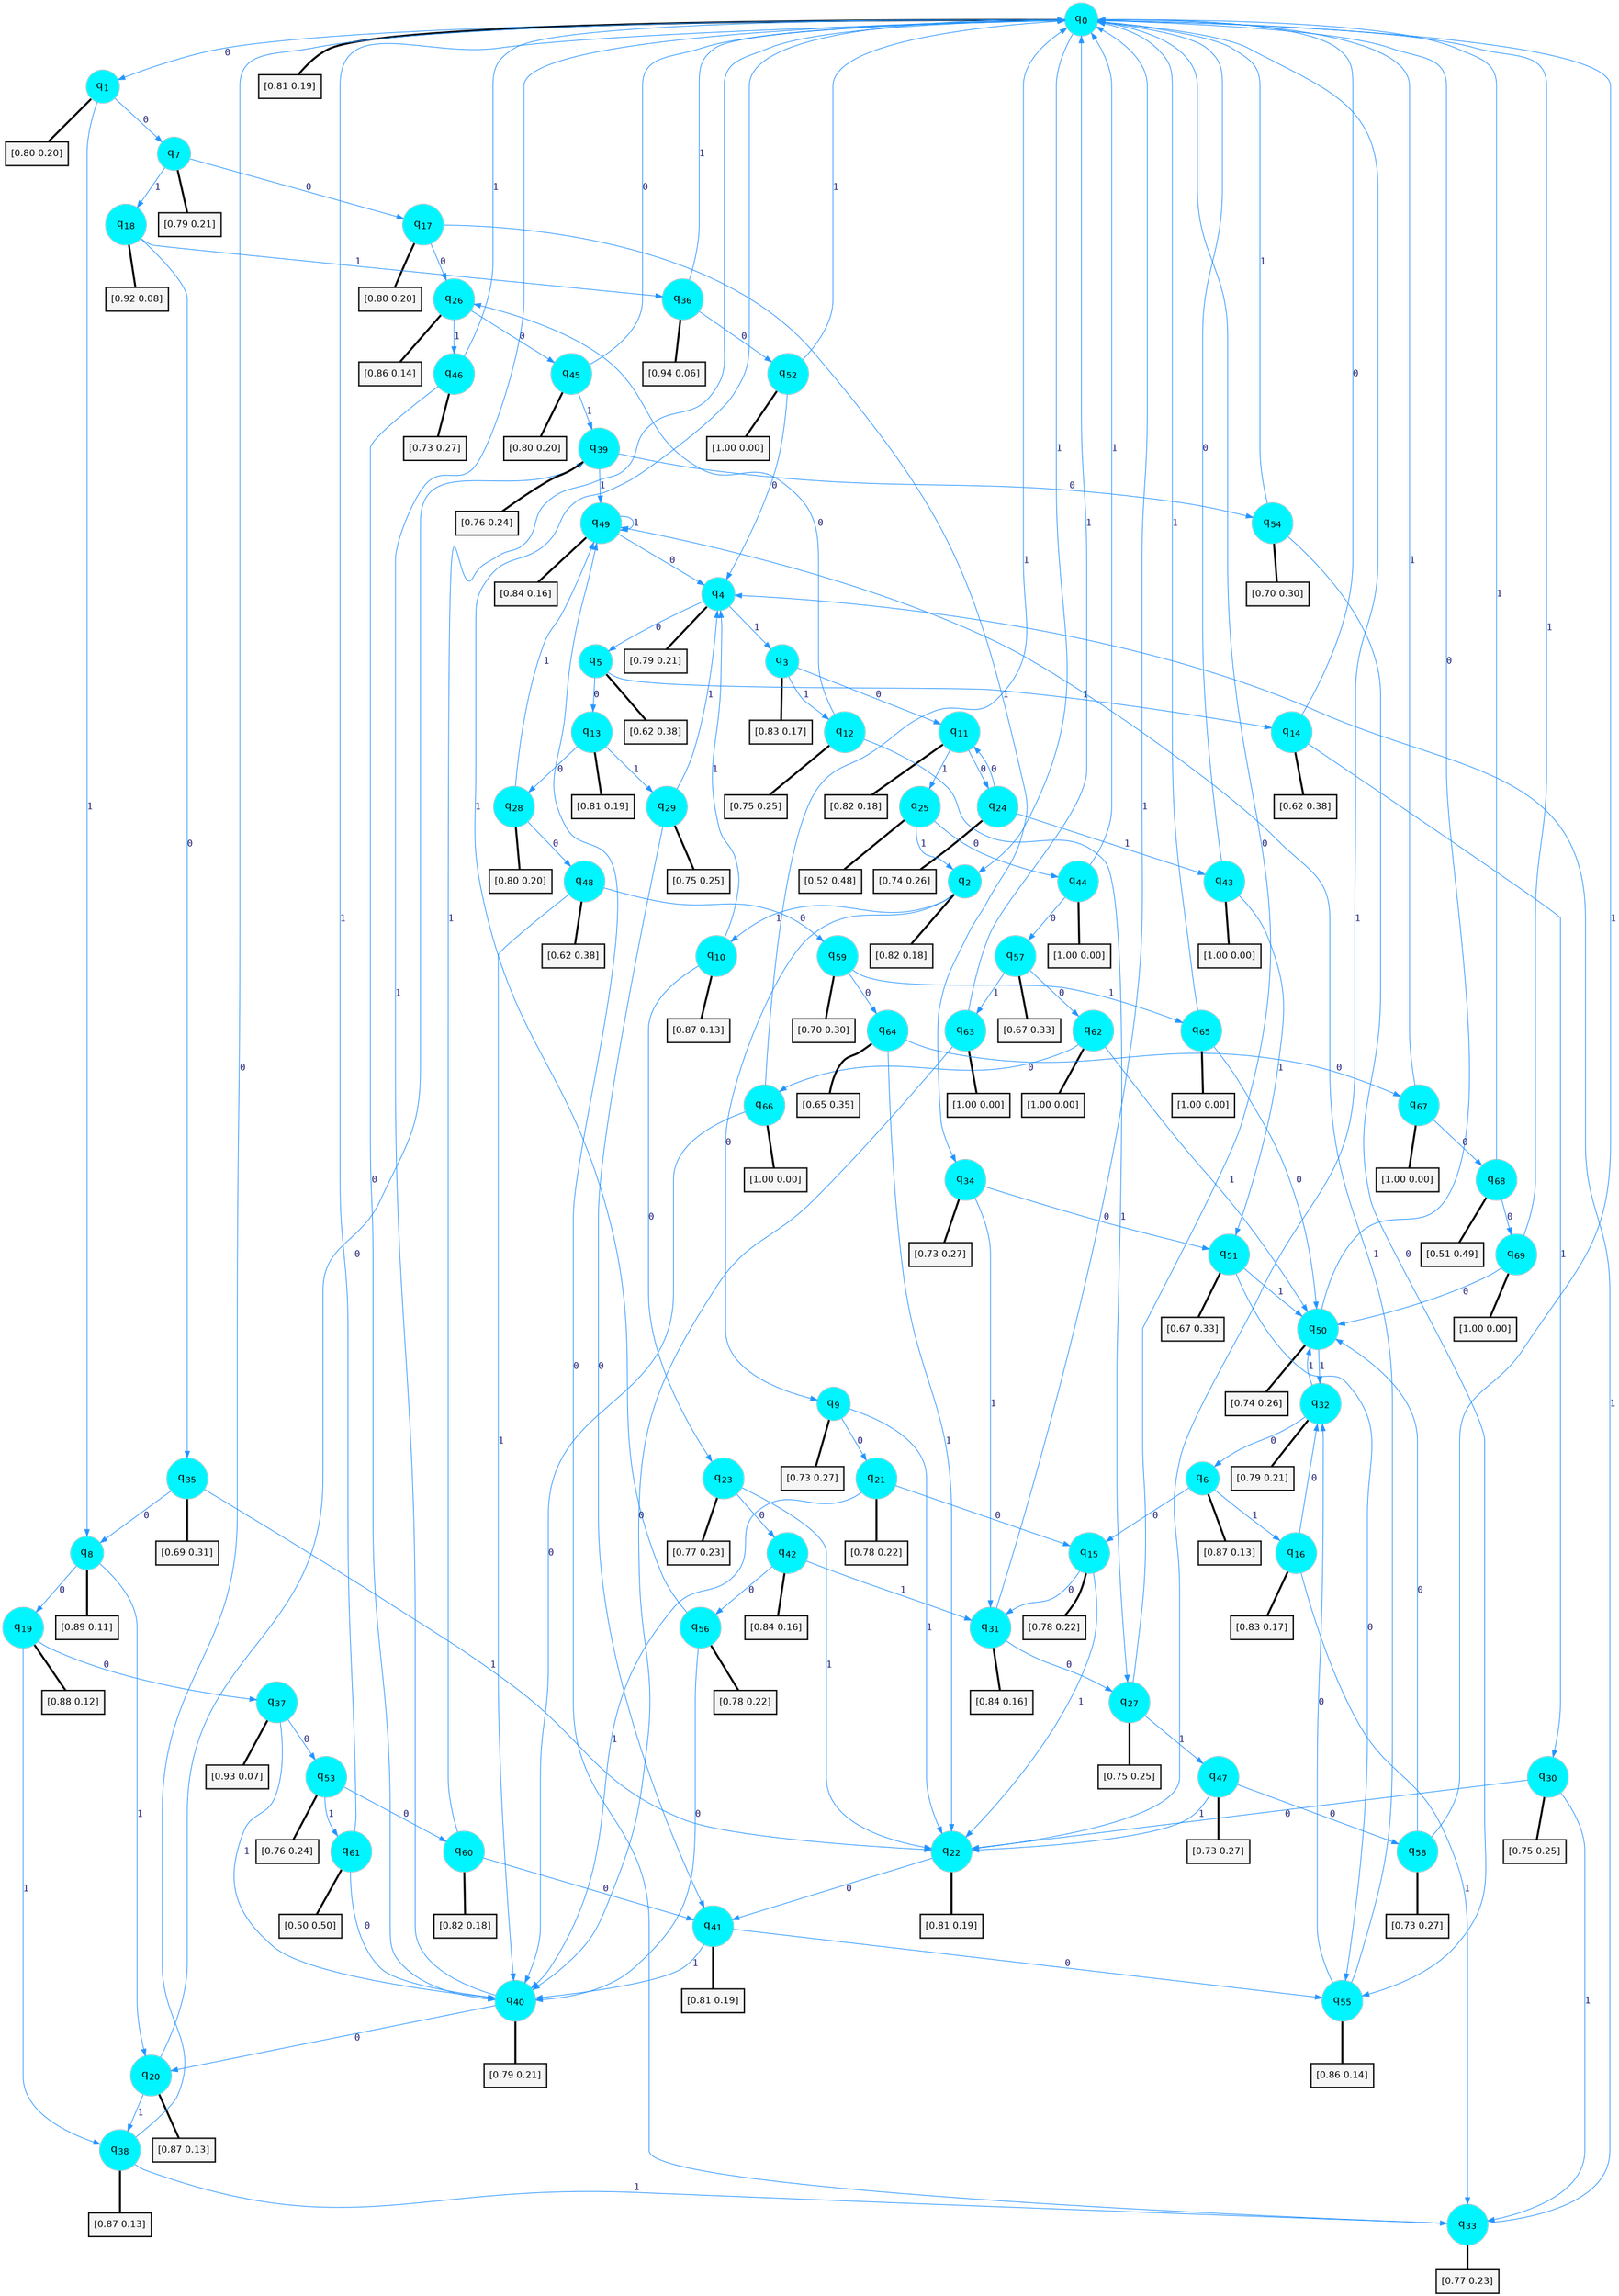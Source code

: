 digraph G {
graph [
bgcolor=transparent, dpi=300, rankdir=TD, size="40,25"];
node [
color=gray, fillcolor=turquoise1, fontcolor=black, fontname=Helvetica, fontsize=16, fontweight=bold, shape=circle, style=filled];
edge [
arrowsize=1, color=dodgerblue1, fontcolor=midnightblue, fontname=courier, fontweight=bold, penwidth=1, style=solid, weight=20];
0[label=<q<SUB>0</SUB>>];
1[label=<q<SUB>1</SUB>>];
2[label=<q<SUB>2</SUB>>];
3[label=<q<SUB>3</SUB>>];
4[label=<q<SUB>4</SUB>>];
5[label=<q<SUB>5</SUB>>];
6[label=<q<SUB>6</SUB>>];
7[label=<q<SUB>7</SUB>>];
8[label=<q<SUB>8</SUB>>];
9[label=<q<SUB>9</SUB>>];
10[label=<q<SUB>10</SUB>>];
11[label=<q<SUB>11</SUB>>];
12[label=<q<SUB>12</SUB>>];
13[label=<q<SUB>13</SUB>>];
14[label=<q<SUB>14</SUB>>];
15[label=<q<SUB>15</SUB>>];
16[label=<q<SUB>16</SUB>>];
17[label=<q<SUB>17</SUB>>];
18[label=<q<SUB>18</SUB>>];
19[label=<q<SUB>19</SUB>>];
20[label=<q<SUB>20</SUB>>];
21[label=<q<SUB>21</SUB>>];
22[label=<q<SUB>22</SUB>>];
23[label=<q<SUB>23</SUB>>];
24[label=<q<SUB>24</SUB>>];
25[label=<q<SUB>25</SUB>>];
26[label=<q<SUB>26</SUB>>];
27[label=<q<SUB>27</SUB>>];
28[label=<q<SUB>28</SUB>>];
29[label=<q<SUB>29</SUB>>];
30[label=<q<SUB>30</SUB>>];
31[label=<q<SUB>31</SUB>>];
32[label=<q<SUB>32</SUB>>];
33[label=<q<SUB>33</SUB>>];
34[label=<q<SUB>34</SUB>>];
35[label=<q<SUB>35</SUB>>];
36[label=<q<SUB>36</SUB>>];
37[label=<q<SUB>37</SUB>>];
38[label=<q<SUB>38</SUB>>];
39[label=<q<SUB>39</SUB>>];
40[label=<q<SUB>40</SUB>>];
41[label=<q<SUB>41</SUB>>];
42[label=<q<SUB>42</SUB>>];
43[label=<q<SUB>43</SUB>>];
44[label=<q<SUB>44</SUB>>];
45[label=<q<SUB>45</SUB>>];
46[label=<q<SUB>46</SUB>>];
47[label=<q<SUB>47</SUB>>];
48[label=<q<SUB>48</SUB>>];
49[label=<q<SUB>49</SUB>>];
50[label=<q<SUB>50</SUB>>];
51[label=<q<SUB>51</SUB>>];
52[label=<q<SUB>52</SUB>>];
53[label=<q<SUB>53</SUB>>];
54[label=<q<SUB>54</SUB>>];
55[label=<q<SUB>55</SUB>>];
56[label=<q<SUB>56</SUB>>];
57[label=<q<SUB>57</SUB>>];
58[label=<q<SUB>58</SUB>>];
59[label=<q<SUB>59</SUB>>];
60[label=<q<SUB>60</SUB>>];
61[label=<q<SUB>61</SUB>>];
62[label=<q<SUB>62</SUB>>];
63[label=<q<SUB>63</SUB>>];
64[label=<q<SUB>64</SUB>>];
65[label=<q<SUB>65</SUB>>];
66[label=<q<SUB>66</SUB>>];
67[label=<q<SUB>67</SUB>>];
68[label=<q<SUB>68</SUB>>];
69[label=<q<SUB>69</SUB>>];
70[label="[0.81 0.19]", shape=box,fontcolor=black, fontname=Helvetica, fontsize=14, penwidth=2, fillcolor=whitesmoke,color=black];
71[label="[0.80 0.20]", shape=box,fontcolor=black, fontname=Helvetica, fontsize=14, penwidth=2, fillcolor=whitesmoke,color=black];
72[label="[0.82 0.18]", shape=box,fontcolor=black, fontname=Helvetica, fontsize=14, penwidth=2, fillcolor=whitesmoke,color=black];
73[label="[0.83 0.17]", shape=box,fontcolor=black, fontname=Helvetica, fontsize=14, penwidth=2, fillcolor=whitesmoke,color=black];
74[label="[0.79 0.21]", shape=box,fontcolor=black, fontname=Helvetica, fontsize=14, penwidth=2, fillcolor=whitesmoke,color=black];
75[label="[0.62 0.38]", shape=box,fontcolor=black, fontname=Helvetica, fontsize=14, penwidth=2, fillcolor=whitesmoke,color=black];
76[label="[0.87 0.13]", shape=box,fontcolor=black, fontname=Helvetica, fontsize=14, penwidth=2, fillcolor=whitesmoke,color=black];
77[label="[0.79 0.21]", shape=box,fontcolor=black, fontname=Helvetica, fontsize=14, penwidth=2, fillcolor=whitesmoke,color=black];
78[label="[0.89 0.11]", shape=box,fontcolor=black, fontname=Helvetica, fontsize=14, penwidth=2, fillcolor=whitesmoke,color=black];
79[label="[0.73 0.27]", shape=box,fontcolor=black, fontname=Helvetica, fontsize=14, penwidth=2, fillcolor=whitesmoke,color=black];
80[label="[0.87 0.13]", shape=box,fontcolor=black, fontname=Helvetica, fontsize=14, penwidth=2, fillcolor=whitesmoke,color=black];
81[label="[0.82 0.18]", shape=box,fontcolor=black, fontname=Helvetica, fontsize=14, penwidth=2, fillcolor=whitesmoke,color=black];
82[label="[0.75 0.25]", shape=box,fontcolor=black, fontname=Helvetica, fontsize=14, penwidth=2, fillcolor=whitesmoke,color=black];
83[label="[0.81 0.19]", shape=box,fontcolor=black, fontname=Helvetica, fontsize=14, penwidth=2, fillcolor=whitesmoke,color=black];
84[label="[0.62 0.38]", shape=box,fontcolor=black, fontname=Helvetica, fontsize=14, penwidth=2, fillcolor=whitesmoke,color=black];
85[label="[0.78 0.22]", shape=box,fontcolor=black, fontname=Helvetica, fontsize=14, penwidth=2, fillcolor=whitesmoke,color=black];
86[label="[0.83 0.17]", shape=box,fontcolor=black, fontname=Helvetica, fontsize=14, penwidth=2, fillcolor=whitesmoke,color=black];
87[label="[0.80 0.20]", shape=box,fontcolor=black, fontname=Helvetica, fontsize=14, penwidth=2, fillcolor=whitesmoke,color=black];
88[label="[0.92 0.08]", shape=box,fontcolor=black, fontname=Helvetica, fontsize=14, penwidth=2, fillcolor=whitesmoke,color=black];
89[label="[0.88 0.12]", shape=box,fontcolor=black, fontname=Helvetica, fontsize=14, penwidth=2, fillcolor=whitesmoke,color=black];
90[label="[0.87 0.13]", shape=box,fontcolor=black, fontname=Helvetica, fontsize=14, penwidth=2, fillcolor=whitesmoke,color=black];
91[label="[0.78 0.22]", shape=box,fontcolor=black, fontname=Helvetica, fontsize=14, penwidth=2, fillcolor=whitesmoke,color=black];
92[label="[0.81 0.19]", shape=box,fontcolor=black, fontname=Helvetica, fontsize=14, penwidth=2, fillcolor=whitesmoke,color=black];
93[label="[0.77 0.23]", shape=box,fontcolor=black, fontname=Helvetica, fontsize=14, penwidth=2, fillcolor=whitesmoke,color=black];
94[label="[0.74 0.26]", shape=box,fontcolor=black, fontname=Helvetica, fontsize=14, penwidth=2, fillcolor=whitesmoke,color=black];
95[label="[0.52 0.48]", shape=box,fontcolor=black, fontname=Helvetica, fontsize=14, penwidth=2, fillcolor=whitesmoke,color=black];
96[label="[0.86 0.14]", shape=box,fontcolor=black, fontname=Helvetica, fontsize=14, penwidth=2, fillcolor=whitesmoke,color=black];
97[label="[0.75 0.25]", shape=box,fontcolor=black, fontname=Helvetica, fontsize=14, penwidth=2, fillcolor=whitesmoke,color=black];
98[label="[0.80 0.20]", shape=box,fontcolor=black, fontname=Helvetica, fontsize=14, penwidth=2, fillcolor=whitesmoke,color=black];
99[label="[0.75 0.25]", shape=box,fontcolor=black, fontname=Helvetica, fontsize=14, penwidth=2, fillcolor=whitesmoke,color=black];
100[label="[0.75 0.25]", shape=box,fontcolor=black, fontname=Helvetica, fontsize=14, penwidth=2, fillcolor=whitesmoke,color=black];
101[label="[0.84 0.16]", shape=box,fontcolor=black, fontname=Helvetica, fontsize=14, penwidth=2, fillcolor=whitesmoke,color=black];
102[label="[0.79 0.21]", shape=box,fontcolor=black, fontname=Helvetica, fontsize=14, penwidth=2, fillcolor=whitesmoke,color=black];
103[label="[0.77 0.23]", shape=box,fontcolor=black, fontname=Helvetica, fontsize=14, penwidth=2, fillcolor=whitesmoke,color=black];
104[label="[0.73 0.27]", shape=box,fontcolor=black, fontname=Helvetica, fontsize=14, penwidth=2, fillcolor=whitesmoke,color=black];
105[label="[0.69 0.31]", shape=box,fontcolor=black, fontname=Helvetica, fontsize=14, penwidth=2, fillcolor=whitesmoke,color=black];
106[label="[0.94 0.06]", shape=box,fontcolor=black, fontname=Helvetica, fontsize=14, penwidth=2, fillcolor=whitesmoke,color=black];
107[label="[0.93 0.07]", shape=box,fontcolor=black, fontname=Helvetica, fontsize=14, penwidth=2, fillcolor=whitesmoke,color=black];
108[label="[0.87 0.13]", shape=box,fontcolor=black, fontname=Helvetica, fontsize=14, penwidth=2, fillcolor=whitesmoke,color=black];
109[label="[0.76 0.24]", shape=box,fontcolor=black, fontname=Helvetica, fontsize=14, penwidth=2, fillcolor=whitesmoke,color=black];
110[label="[0.79 0.21]", shape=box,fontcolor=black, fontname=Helvetica, fontsize=14, penwidth=2, fillcolor=whitesmoke,color=black];
111[label="[0.81 0.19]", shape=box,fontcolor=black, fontname=Helvetica, fontsize=14, penwidth=2, fillcolor=whitesmoke,color=black];
112[label="[0.84 0.16]", shape=box,fontcolor=black, fontname=Helvetica, fontsize=14, penwidth=2, fillcolor=whitesmoke,color=black];
113[label="[1.00 0.00]", shape=box,fontcolor=black, fontname=Helvetica, fontsize=14, penwidth=2, fillcolor=whitesmoke,color=black];
114[label="[1.00 0.00]", shape=box,fontcolor=black, fontname=Helvetica, fontsize=14, penwidth=2, fillcolor=whitesmoke,color=black];
115[label="[0.80 0.20]", shape=box,fontcolor=black, fontname=Helvetica, fontsize=14, penwidth=2, fillcolor=whitesmoke,color=black];
116[label="[0.73 0.27]", shape=box,fontcolor=black, fontname=Helvetica, fontsize=14, penwidth=2, fillcolor=whitesmoke,color=black];
117[label="[0.73 0.27]", shape=box,fontcolor=black, fontname=Helvetica, fontsize=14, penwidth=2, fillcolor=whitesmoke,color=black];
118[label="[0.62 0.38]", shape=box,fontcolor=black, fontname=Helvetica, fontsize=14, penwidth=2, fillcolor=whitesmoke,color=black];
119[label="[0.84 0.16]", shape=box,fontcolor=black, fontname=Helvetica, fontsize=14, penwidth=2, fillcolor=whitesmoke,color=black];
120[label="[0.74 0.26]", shape=box,fontcolor=black, fontname=Helvetica, fontsize=14, penwidth=2, fillcolor=whitesmoke,color=black];
121[label="[0.67 0.33]", shape=box,fontcolor=black, fontname=Helvetica, fontsize=14, penwidth=2, fillcolor=whitesmoke,color=black];
122[label="[1.00 0.00]", shape=box,fontcolor=black, fontname=Helvetica, fontsize=14, penwidth=2, fillcolor=whitesmoke,color=black];
123[label="[0.76 0.24]", shape=box,fontcolor=black, fontname=Helvetica, fontsize=14, penwidth=2, fillcolor=whitesmoke,color=black];
124[label="[0.70 0.30]", shape=box,fontcolor=black, fontname=Helvetica, fontsize=14, penwidth=2, fillcolor=whitesmoke,color=black];
125[label="[0.86 0.14]", shape=box,fontcolor=black, fontname=Helvetica, fontsize=14, penwidth=2, fillcolor=whitesmoke,color=black];
126[label="[0.78 0.22]", shape=box,fontcolor=black, fontname=Helvetica, fontsize=14, penwidth=2, fillcolor=whitesmoke,color=black];
127[label="[0.67 0.33]", shape=box,fontcolor=black, fontname=Helvetica, fontsize=14, penwidth=2, fillcolor=whitesmoke,color=black];
128[label="[0.73 0.27]", shape=box,fontcolor=black, fontname=Helvetica, fontsize=14, penwidth=2, fillcolor=whitesmoke,color=black];
129[label="[0.70 0.30]", shape=box,fontcolor=black, fontname=Helvetica, fontsize=14, penwidth=2, fillcolor=whitesmoke,color=black];
130[label="[0.82 0.18]", shape=box,fontcolor=black, fontname=Helvetica, fontsize=14, penwidth=2, fillcolor=whitesmoke,color=black];
131[label="[0.50 0.50]", shape=box,fontcolor=black, fontname=Helvetica, fontsize=14, penwidth=2, fillcolor=whitesmoke,color=black];
132[label="[1.00 0.00]", shape=box,fontcolor=black, fontname=Helvetica, fontsize=14, penwidth=2, fillcolor=whitesmoke,color=black];
133[label="[1.00 0.00]", shape=box,fontcolor=black, fontname=Helvetica, fontsize=14, penwidth=2, fillcolor=whitesmoke,color=black];
134[label="[0.65 0.35]", shape=box,fontcolor=black, fontname=Helvetica, fontsize=14, penwidth=2, fillcolor=whitesmoke,color=black];
135[label="[1.00 0.00]", shape=box,fontcolor=black, fontname=Helvetica, fontsize=14, penwidth=2, fillcolor=whitesmoke,color=black];
136[label="[1.00 0.00]", shape=box,fontcolor=black, fontname=Helvetica, fontsize=14, penwidth=2, fillcolor=whitesmoke,color=black];
137[label="[1.00 0.00]", shape=box,fontcolor=black, fontname=Helvetica, fontsize=14, penwidth=2, fillcolor=whitesmoke,color=black];
138[label="[0.51 0.49]", shape=box,fontcolor=black, fontname=Helvetica, fontsize=14, penwidth=2, fillcolor=whitesmoke,color=black];
139[label="[1.00 0.00]", shape=box,fontcolor=black, fontname=Helvetica, fontsize=14, penwidth=2, fillcolor=whitesmoke,color=black];
0->1 [label=0];
0->2 [label=1];
0->70 [arrowhead=none, penwidth=3,color=black];
1->7 [label=0];
1->8 [label=1];
1->71 [arrowhead=none, penwidth=3,color=black];
2->9 [label=0];
2->10 [label=1];
2->72 [arrowhead=none, penwidth=3,color=black];
3->11 [label=0];
3->12 [label=1];
3->73 [arrowhead=none, penwidth=3,color=black];
4->5 [label=0];
4->3 [label=1];
4->74 [arrowhead=none, penwidth=3,color=black];
5->13 [label=0];
5->14 [label=1];
5->75 [arrowhead=none, penwidth=3,color=black];
6->15 [label=0];
6->16 [label=1];
6->76 [arrowhead=none, penwidth=3,color=black];
7->17 [label=0];
7->18 [label=1];
7->77 [arrowhead=none, penwidth=3,color=black];
8->19 [label=0];
8->20 [label=1];
8->78 [arrowhead=none, penwidth=3,color=black];
9->21 [label=0];
9->22 [label=1];
9->79 [arrowhead=none, penwidth=3,color=black];
10->23 [label=0];
10->4 [label=1];
10->80 [arrowhead=none, penwidth=3,color=black];
11->24 [label=0];
11->25 [label=1];
11->81 [arrowhead=none, penwidth=3,color=black];
12->26 [label=0];
12->27 [label=1];
12->82 [arrowhead=none, penwidth=3,color=black];
13->28 [label=0];
13->29 [label=1];
13->83 [arrowhead=none, penwidth=3,color=black];
14->0 [label=0];
14->30 [label=1];
14->84 [arrowhead=none, penwidth=3,color=black];
15->31 [label=0];
15->22 [label=1];
15->85 [arrowhead=none, penwidth=3,color=black];
16->32 [label=0];
16->33 [label=1];
16->86 [arrowhead=none, penwidth=3,color=black];
17->26 [label=0];
17->34 [label=1];
17->87 [arrowhead=none, penwidth=3,color=black];
18->35 [label=0];
18->36 [label=1];
18->88 [arrowhead=none, penwidth=3,color=black];
19->37 [label=0];
19->38 [label=1];
19->89 [arrowhead=none, penwidth=3,color=black];
20->39 [label=0];
20->38 [label=1];
20->90 [arrowhead=none, penwidth=3,color=black];
21->15 [label=0];
21->40 [label=1];
21->91 [arrowhead=none, penwidth=3,color=black];
22->41 [label=0];
22->0 [label=1];
22->92 [arrowhead=none, penwidth=3,color=black];
23->42 [label=0];
23->22 [label=1];
23->93 [arrowhead=none, penwidth=3,color=black];
24->11 [label=0];
24->43 [label=1];
24->94 [arrowhead=none, penwidth=3,color=black];
25->44 [label=0];
25->2 [label=1];
25->95 [arrowhead=none, penwidth=3,color=black];
26->45 [label=0];
26->46 [label=1];
26->96 [arrowhead=none, penwidth=3,color=black];
27->0 [label=0];
27->47 [label=1];
27->97 [arrowhead=none, penwidth=3,color=black];
28->48 [label=0];
28->49 [label=1];
28->98 [arrowhead=none, penwidth=3,color=black];
29->41 [label=0];
29->4 [label=1];
29->99 [arrowhead=none, penwidth=3,color=black];
30->22 [label=0];
30->33 [label=1];
30->100 [arrowhead=none, penwidth=3,color=black];
31->27 [label=0];
31->0 [label=1];
31->101 [arrowhead=none, penwidth=3,color=black];
32->6 [label=0];
32->50 [label=1];
32->102 [arrowhead=none, penwidth=3,color=black];
33->49 [label=0];
33->4 [label=1];
33->103 [arrowhead=none, penwidth=3,color=black];
34->51 [label=0];
34->31 [label=1];
34->104 [arrowhead=none, penwidth=3,color=black];
35->8 [label=0];
35->22 [label=1];
35->105 [arrowhead=none, penwidth=3,color=black];
36->52 [label=0];
36->0 [label=1];
36->106 [arrowhead=none, penwidth=3,color=black];
37->53 [label=0];
37->40 [label=1];
37->107 [arrowhead=none, penwidth=3,color=black];
38->0 [label=0];
38->33 [label=1];
38->108 [arrowhead=none, penwidth=3,color=black];
39->54 [label=0];
39->49 [label=1];
39->109 [arrowhead=none, penwidth=3,color=black];
40->20 [label=0];
40->0 [label=1];
40->110 [arrowhead=none, penwidth=3,color=black];
41->55 [label=0];
41->40 [label=1];
41->111 [arrowhead=none, penwidth=3,color=black];
42->56 [label=0];
42->31 [label=1];
42->112 [arrowhead=none, penwidth=3,color=black];
43->0 [label=0];
43->51 [label=1];
43->113 [arrowhead=none, penwidth=3,color=black];
44->57 [label=0];
44->0 [label=1];
44->114 [arrowhead=none, penwidth=3,color=black];
45->0 [label=0];
45->39 [label=1];
45->115 [arrowhead=none, penwidth=3,color=black];
46->40 [label=0];
46->0 [label=1];
46->116 [arrowhead=none, penwidth=3,color=black];
47->58 [label=0];
47->22 [label=1];
47->117 [arrowhead=none, penwidth=3,color=black];
48->59 [label=0];
48->40 [label=1];
48->118 [arrowhead=none, penwidth=3,color=black];
49->4 [label=0];
49->49 [label=1];
49->119 [arrowhead=none, penwidth=3,color=black];
50->0 [label=0];
50->32 [label=1];
50->120 [arrowhead=none, penwidth=3,color=black];
51->55 [label=0];
51->50 [label=1];
51->121 [arrowhead=none, penwidth=3,color=black];
52->4 [label=0];
52->0 [label=1];
52->122 [arrowhead=none, penwidth=3,color=black];
53->60 [label=0];
53->61 [label=1];
53->123 [arrowhead=none, penwidth=3,color=black];
54->55 [label=0];
54->0 [label=1];
54->124 [arrowhead=none, penwidth=3,color=black];
55->32 [label=0];
55->49 [label=1];
55->125 [arrowhead=none, penwidth=3,color=black];
56->40 [label=0];
56->0 [label=1];
56->126 [arrowhead=none, penwidth=3,color=black];
57->62 [label=0];
57->63 [label=1];
57->127 [arrowhead=none, penwidth=3,color=black];
58->50 [label=0];
58->0 [label=1];
58->128 [arrowhead=none, penwidth=3,color=black];
59->64 [label=0];
59->65 [label=1];
59->129 [arrowhead=none, penwidth=3,color=black];
60->41 [label=0];
60->0 [label=1];
60->130 [arrowhead=none, penwidth=3,color=black];
61->40 [label=0];
61->0 [label=1];
61->131 [arrowhead=none, penwidth=3,color=black];
62->66 [label=0];
62->50 [label=1];
62->132 [arrowhead=none, penwidth=3,color=black];
63->40 [label=0];
63->0 [label=1];
63->133 [arrowhead=none, penwidth=3,color=black];
64->67 [label=0];
64->22 [label=1];
64->134 [arrowhead=none, penwidth=3,color=black];
65->50 [label=0];
65->0 [label=1];
65->135 [arrowhead=none, penwidth=3,color=black];
66->40 [label=0];
66->0 [label=1];
66->136 [arrowhead=none, penwidth=3,color=black];
67->68 [label=0];
67->0 [label=1];
67->137 [arrowhead=none, penwidth=3,color=black];
68->69 [label=0];
68->0 [label=1];
68->138 [arrowhead=none, penwidth=3,color=black];
69->50 [label=0];
69->0 [label=1];
69->139 [arrowhead=none, penwidth=3,color=black];
}
